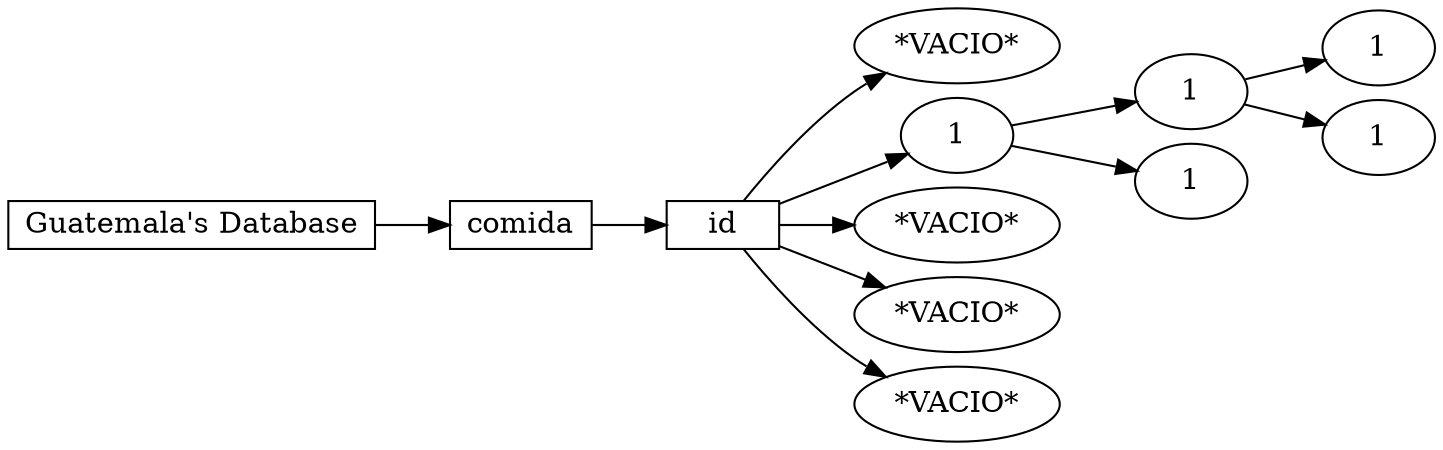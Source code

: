 digraph G {
     nodesep=.1;
     rankdir=LR;
     node0 [label="Guatemala's Database", shape=record, height=.1];
     node0 -> node1;
     node1 [label="comida", shape=record, height=.1];
     node1 -> node2;
     node2 [label="id", shape=record, height=.1];
     node2 -> node3;
     node3 [label="*VACIO*"];
     node2 -> node4;
     node4 [label="1"];
     node4 -> node5;
     node5 [label="1"];
     node5 -> node6;
     node6 [label="1"];
     node5 -> node7;
     node7 [label="1"];
     node4 -> node8;
     node8 [label="1"];
     node2 -> node9;
     node9 [label="*VACIO*"];
     node2 -> node10;
     node10 [label="*VACIO*"];
     node2 -> node11;
     node11 [label="*VACIO*"];
}